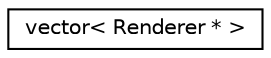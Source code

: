 digraph "Graphical Class Hierarchy"
{
 // INTERACTIVE_SVG=YES
 // LATEX_PDF_SIZE
  edge [fontname="Helvetica",fontsize="10",labelfontname="Helvetica",labelfontsize="10"];
  node [fontname="Helvetica",fontsize="10",shape=record];
  rankdir="LR";
  Node0 [label="vector\< Renderer * \>",height=0.2,width=0.4,color="black", fillcolor="white", style="filled",URL="$classstatic_01std_1_1vector_3_01_renderer_01_5_01_4.html",tooltip=" "];
}
